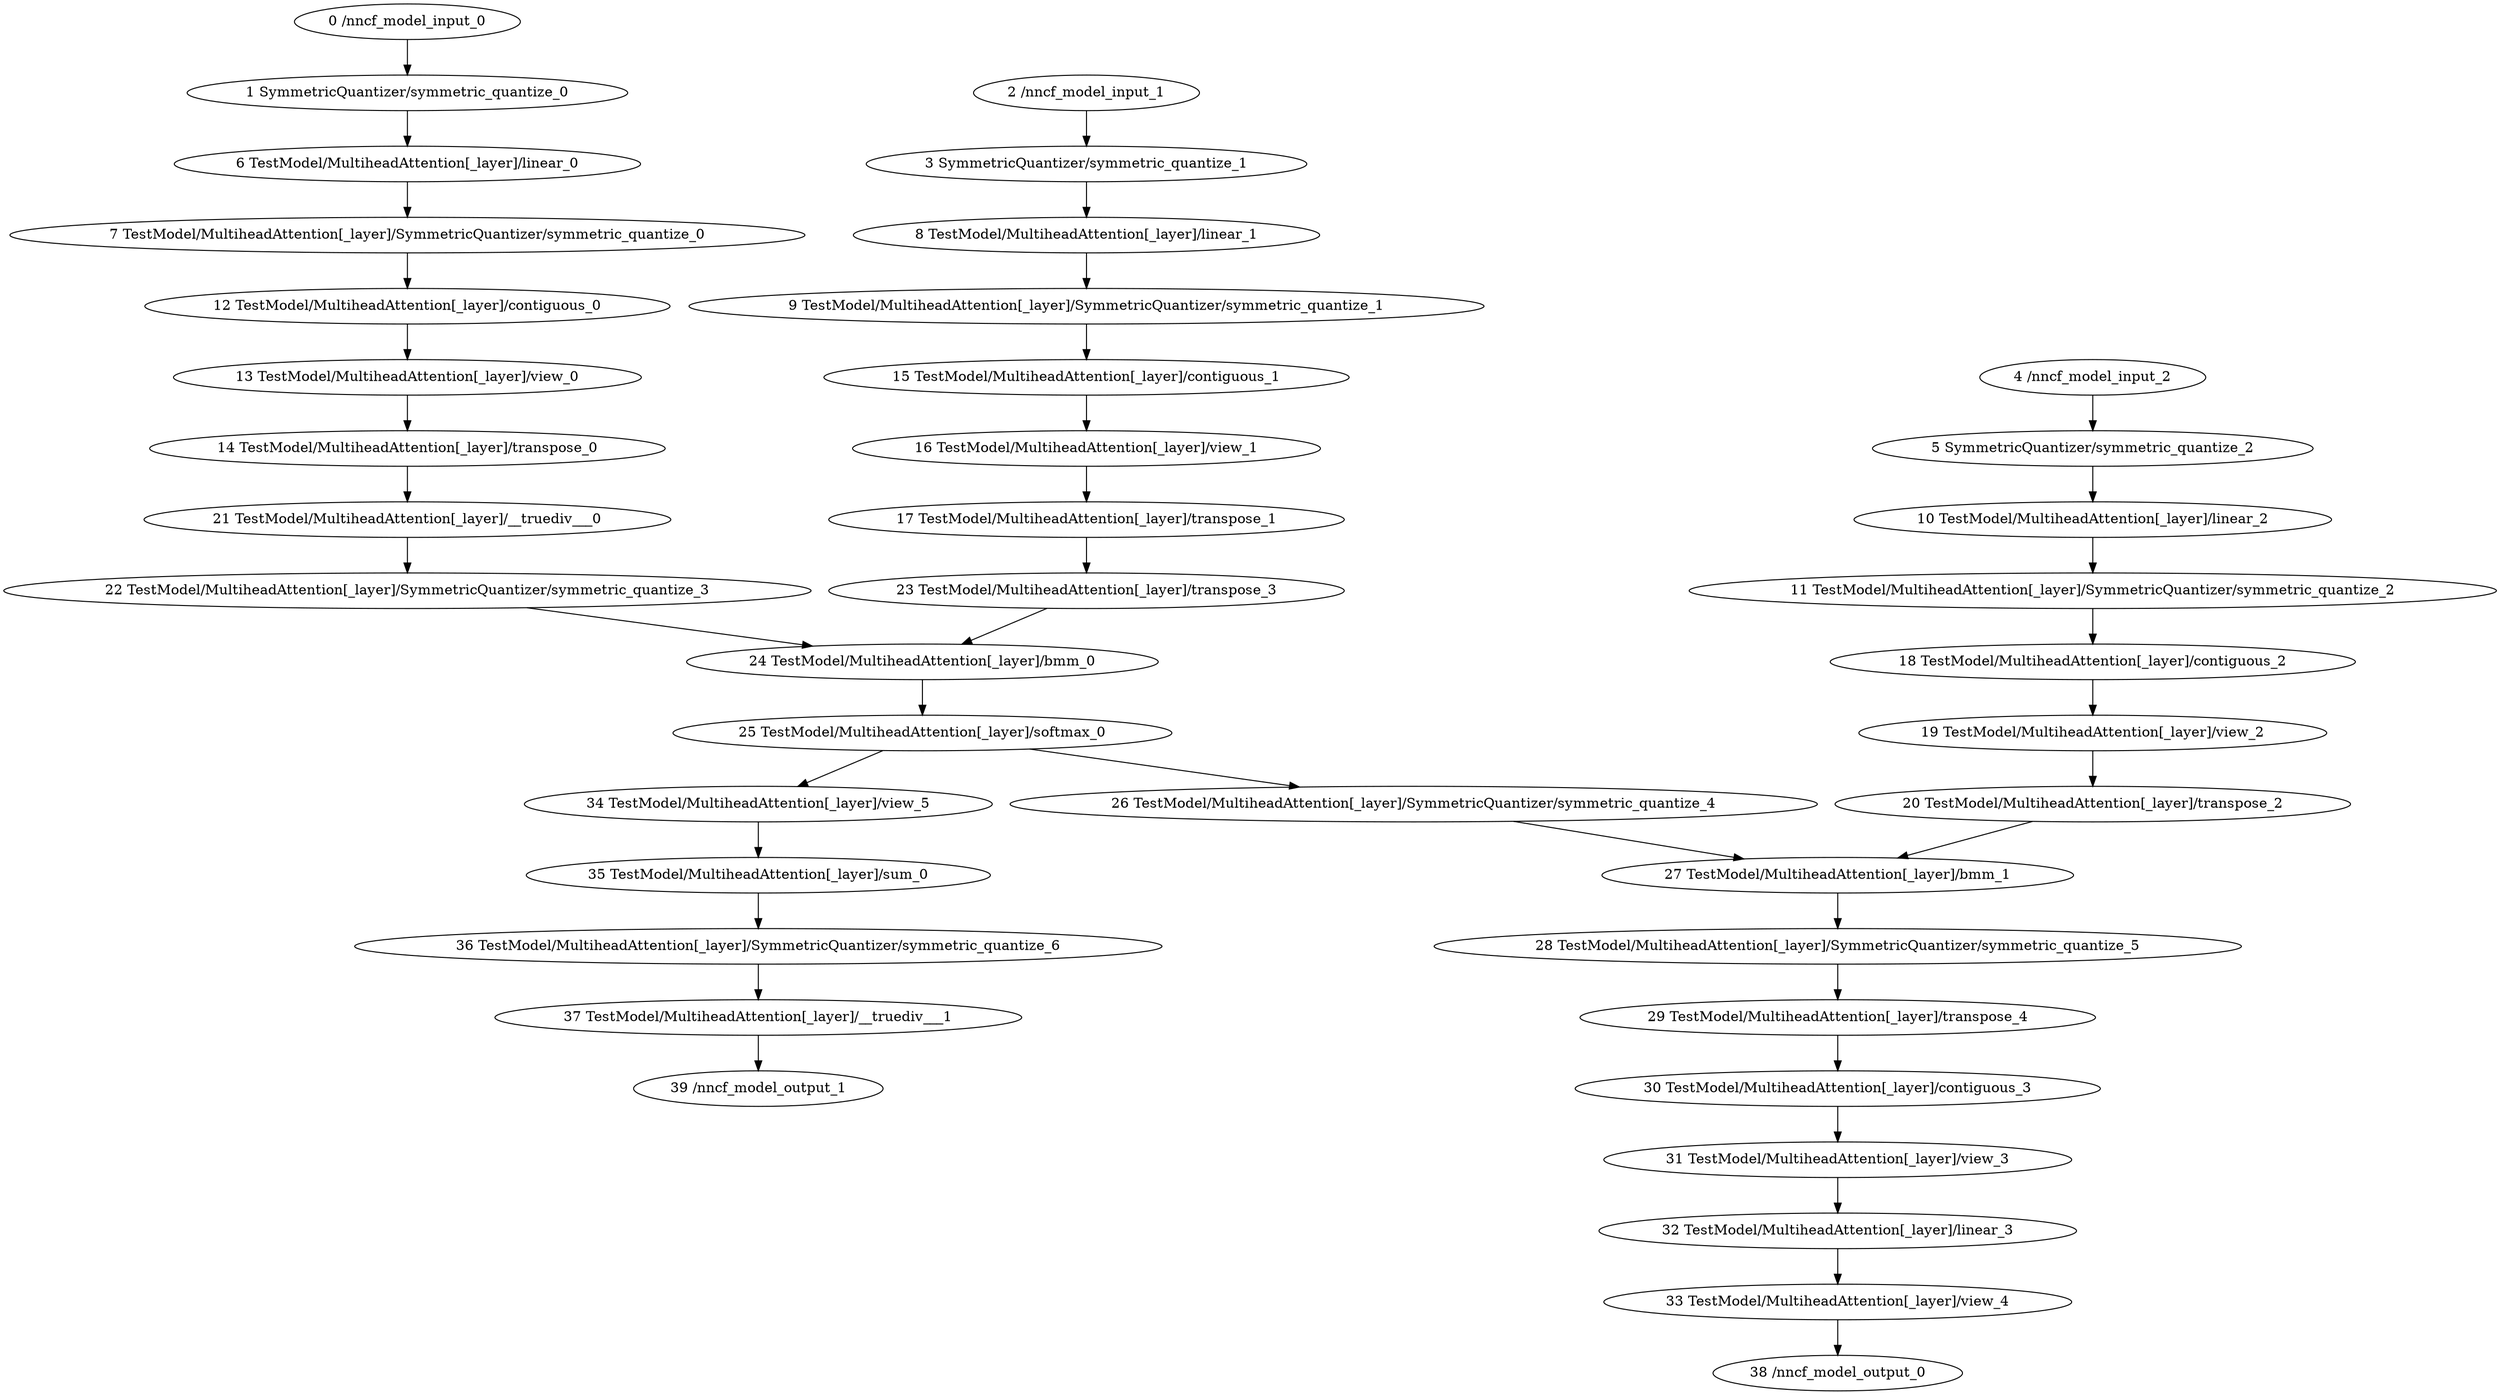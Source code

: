 strict digraph  {
"0 /nncf_model_input_0" [id=0, type=nncf_model_input];
"1 SymmetricQuantizer/symmetric_quantize_0" [id=1, type=symmetric_quantize];
"2 /nncf_model_input_1" [id=2, type=nncf_model_input];
"3 SymmetricQuantizer/symmetric_quantize_1" [id=3, type=symmetric_quantize];
"4 /nncf_model_input_2" [id=4, type=nncf_model_input];
"5 SymmetricQuantizer/symmetric_quantize_2" [id=5, type=symmetric_quantize];
"6 TestModel/MultiheadAttention[_layer]/linear_0" [id=6, type=linear];
"7 TestModel/MultiheadAttention[_layer]/SymmetricQuantizer/symmetric_quantize_0" [id=7, type=symmetric_quantize];
"8 TestModel/MultiheadAttention[_layer]/linear_1" [id=8, type=linear];
"9 TestModel/MultiheadAttention[_layer]/SymmetricQuantizer/symmetric_quantize_1" [id=9, type=symmetric_quantize];
"10 TestModel/MultiheadAttention[_layer]/linear_2" [id=10, type=linear];
"11 TestModel/MultiheadAttention[_layer]/SymmetricQuantizer/symmetric_quantize_2" [id=11, type=symmetric_quantize];
"12 TestModel/MultiheadAttention[_layer]/contiguous_0" [id=12, type=contiguous];
"13 TestModel/MultiheadAttention[_layer]/view_0" [id=13, type=view];
"14 TestModel/MultiheadAttention[_layer]/transpose_0" [id=14, type=transpose];
"15 TestModel/MultiheadAttention[_layer]/contiguous_1" [id=15, type=contiguous];
"16 TestModel/MultiheadAttention[_layer]/view_1" [id=16, type=view];
"17 TestModel/MultiheadAttention[_layer]/transpose_1" [id=17, type=transpose];
"18 TestModel/MultiheadAttention[_layer]/contiguous_2" [id=18, type=contiguous];
"19 TestModel/MultiheadAttention[_layer]/view_2" [id=19, type=view];
"20 TestModel/MultiheadAttention[_layer]/transpose_2" [id=20, type=transpose];
"21 TestModel/MultiheadAttention[_layer]/__truediv___0" [id=21, type=__truediv__];
"22 TestModel/MultiheadAttention[_layer]/SymmetricQuantizer/symmetric_quantize_3" [id=22, type=symmetric_quantize];
"23 TestModel/MultiheadAttention[_layer]/transpose_3" [id=23, type=transpose];
"24 TestModel/MultiheadAttention[_layer]/bmm_0" [id=24, type=bmm];
"25 TestModel/MultiheadAttention[_layer]/softmax_0" [id=25, type=softmax];
"26 TestModel/MultiheadAttention[_layer]/SymmetricQuantizer/symmetric_quantize_4" [id=26, type=symmetric_quantize];
"27 TestModel/MultiheadAttention[_layer]/bmm_1" [id=27, type=bmm];
"28 TestModel/MultiheadAttention[_layer]/SymmetricQuantizer/symmetric_quantize_5" [id=28, type=symmetric_quantize];
"29 TestModel/MultiheadAttention[_layer]/transpose_4" [id=29, type=transpose];
"30 TestModel/MultiheadAttention[_layer]/contiguous_3" [id=30, type=contiguous];
"31 TestModel/MultiheadAttention[_layer]/view_3" [id=31, type=view];
"32 TestModel/MultiheadAttention[_layer]/linear_3" [id=32, type=linear];
"33 TestModel/MultiheadAttention[_layer]/view_4" [id=33, type=view];
"34 TestModel/MultiheadAttention[_layer]/view_5" [id=34, type=view];
"35 TestModel/MultiheadAttention[_layer]/sum_0" [id=35, type=sum];
"36 TestModel/MultiheadAttention[_layer]/SymmetricQuantizer/symmetric_quantize_6" [id=36, type=symmetric_quantize];
"37 TestModel/MultiheadAttention[_layer]/__truediv___1" [id=37, type=__truediv__];
"38 /nncf_model_output_0" [id=38, type=nncf_model_output];
"39 /nncf_model_output_1" [id=39, type=nncf_model_output];
"0 /nncf_model_input_0" -> "1 SymmetricQuantizer/symmetric_quantize_0";
"1 SymmetricQuantizer/symmetric_quantize_0" -> "6 TestModel/MultiheadAttention[_layer]/linear_0";
"2 /nncf_model_input_1" -> "3 SymmetricQuantizer/symmetric_quantize_1";
"3 SymmetricQuantizer/symmetric_quantize_1" -> "8 TestModel/MultiheadAttention[_layer]/linear_1";
"4 /nncf_model_input_2" -> "5 SymmetricQuantizer/symmetric_quantize_2";
"5 SymmetricQuantizer/symmetric_quantize_2" -> "10 TestModel/MultiheadAttention[_layer]/linear_2";
"6 TestModel/MultiheadAttention[_layer]/linear_0" -> "7 TestModel/MultiheadAttention[_layer]/SymmetricQuantizer/symmetric_quantize_0";
"7 TestModel/MultiheadAttention[_layer]/SymmetricQuantizer/symmetric_quantize_0" -> "12 TestModel/MultiheadAttention[_layer]/contiguous_0";
"8 TestModel/MultiheadAttention[_layer]/linear_1" -> "9 TestModel/MultiheadAttention[_layer]/SymmetricQuantizer/symmetric_quantize_1";
"9 TestModel/MultiheadAttention[_layer]/SymmetricQuantizer/symmetric_quantize_1" -> "15 TestModel/MultiheadAttention[_layer]/contiguous_1";
"10 TestModel/MultiheadAttention[_layer]/linear_2" -> "11 TestModel/MultiheadAttention[_layer]/SymmetricQuantizer/symmetric_quantize_2";
"11 TestModel/MultiheadAttention[_layer]/SymmetricQuantizer/symmetric_quantize_2" -> "18 TestModel/MultiheadAttention[_layer]/contiguous_2";
"12 TestModel/MultiheadAttention[_layer]/contiguous_0" -> "13 TestModel/MultiheadAttention[_layer]/view_0";
"13 TestModel/MultiheadAttention[_layer]/view_0" -> "14 TestModel/MultiheadAttention[_layer]/transpose_0";
"14 TestModel/MultiheadAttention[_layer]/transpose_0" -> "21 TestModel/MultiheadAttention[_layer]/__truediv___0";
"15 TestModel/MultiheadAttention[_layer]/contiguous_1" -> "16 TestModel/MultiheadAttention[_layer]/view_1";
"16 TestModel/MultiheadAttention[_layer]/view_1" -> "17 TestModel/MultiheadAttention[_layer]/transpose_1";
"17 TestModel/MultiheadAttention[_layer]/transpose_1" -> "23 TestModel/MultiheadAttention[_layer]/transpose_3";
"18 TestModel/MultiheadAttention[_layer]/contiguous_2" -> "19 TestModel/MultiheadAttention[_layer]/view_2";
"19 TestModel/MultiheadAttention[_layer]/view_2" -> "20 TestModel/MultiheadAttention[_layer]/transpose_2";
"20 TestModel/MultiheadAttention[_layer]/transpose_2" -> "27 TestModel/MultiheadAttention[_layer]/bmm_1";
"21 TestModel/MultiheadAttention[_layer]/__truediv___0" -> "22 TestModel/MultiheadAttention[_layer]/SymmetricQuantizer/symmetric_quantize_3";
"22 TestModel/MultiheadAttention[_layer]/SymmetricQuantizer/symmetric_quantize_3" -> "24 TestModel/MultiheadAttention[_layer]/bmm_0";
"23 TestModel/MultiheadAttention[_layer]/transpose_3" -> "24 TestModel/MultiheadAttention[_layer]/bmm_0";
"24 TestModel/MultiheadAttention[_layer]/bmm_0" -> "25 TestModel/MultiheadAttention[_layer]/softmax_0";
"25 TestModel/MultiheadAttention[_layer]/softmax_0" -> "26 TestModel/MultiheadAttention[_layer]/SymmetricQuantizer/symmetric_quantize_4";
"25 TestModel/MultiheadAttention[_layer]/softmax_0" -> "34 TestModel/MultiheadAttention[_layer]/view_5";
"26 TestModel/MultiheadAttention[_layer]/SymmetricQuantizer/symmetric_quantize_4" -> "27 TestModel/MultiheadAttention[_layer]/bmm_1";
"27 TestModel/MultiheadAttention[_layer]/bmm_1" -> "28 TestModel/MultiheadAttention[_layer]/SymmetricQuantizer/symmetric_quantize_5";
"28 TestModel/MultiheadAttention[_layer]/SymmetricQuantizer/symmetric_quantize_5" -> "29 TestModel/MultiheadAttention[_layer]/transpose_4";
"29 TestModel/MultiheadAttention[_layer]/transpose_4" -> "30 TestModel/MultiheadAttention[_layer]/contiguous_3";
"30 TestModel/MultiheadAttention[_layer]/contiguous_3" -> "31 TestModel/MultiheadAttention[_layer]/view_3";
"31 TestModel/MultiheadAttention[_layer]/view_3" -> "32 TestModel/MultiheadAttention[_layer]/linear_3";
"32 TestModel/MultiheadAttention[_layer]/linear_3" -> "33 TestModel/MultiheadAttention[_layer]/view_4";
"33 TestModel/MultiheadAttention[_layer]/view_4" -> "38 /nncf_model_output_0";
"34 TestModel/MultiheadAttention[_layer]/view_5" -> "35 TestModel/MultiheadAttention[_layer]/sum_0";
"35 TestModel/MultiheadAttention[_layer]/sum_0" -> "36 TestModel/MultiheadAttention[_layer]/SymmetricQuantizer/symmetric_quantize_6";
"36 TestModel/MultiheadAttention[_layer]/SymmetricQuantizer/symmetric_quantize_6" -> "37 TestModel/MultiheadAttention[_layer]/__truediv___1";
"37 TestModel/MultiheadAttention[_layer]/__truediv___1" -> "39 /nncf_model_output_1";
}
